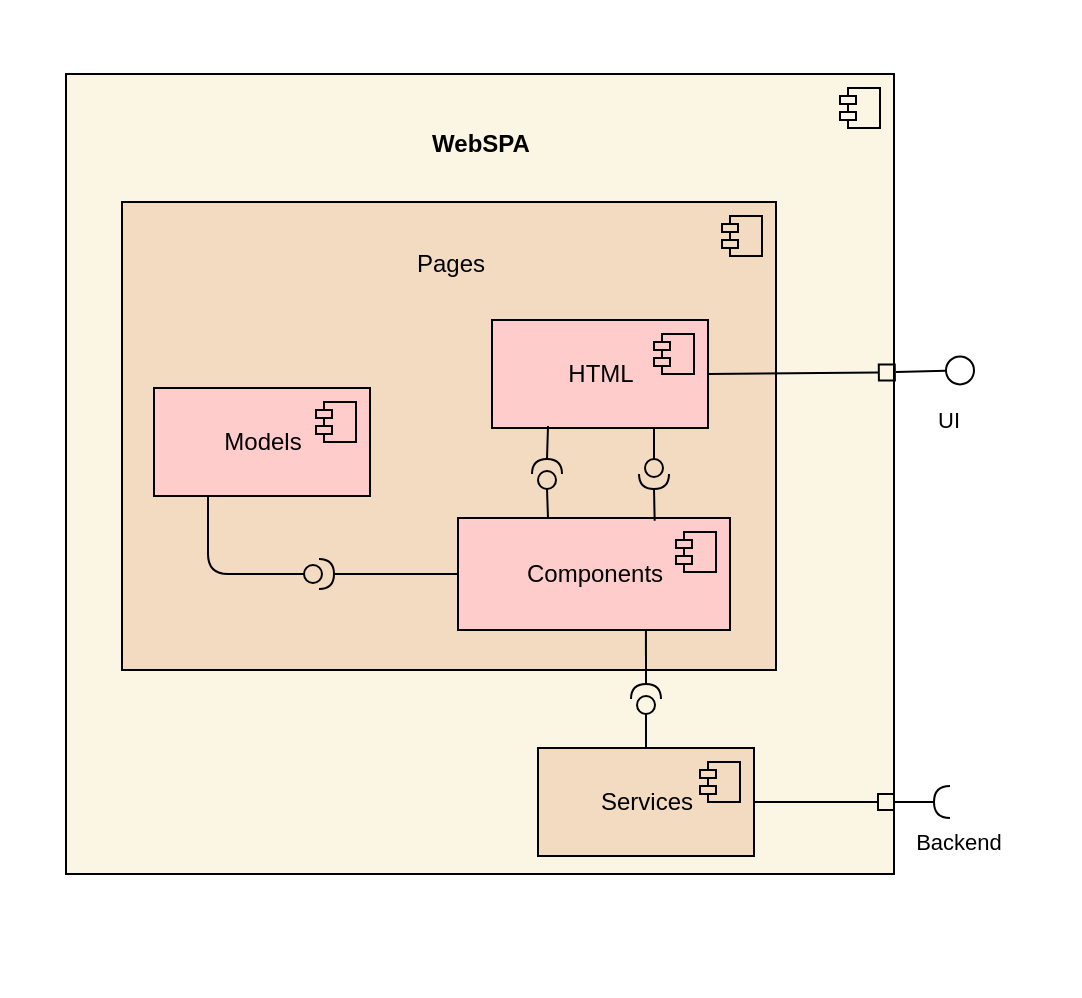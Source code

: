 <mxfile>
    <diagram id="2KhIsbDiPvBkP_OM17Oy" name="Page-1">
        <mxGraphModel dx="678" dy="762" grid="0" gridSize="4" guides="1" tooltips="1" connect="1" arrows="1" fold="1" page="1" pageScale="1" pageWidth="850" pageHeight="1100" background="#FFFFFF" math="0" shadow="0">
            <root>
                <mxCell id="0"/>
                <mxCell id="1" parent="0"/>
                <mxCell id="2" value="&lt;br&gt;&lt;b&gt;WebSPA&lt;br&gt;&lt;br&gt;&lt;br&gt;&lt;br&gt;&lt;br&gt;&lt;br&gt;&lt;br&gt;&lt;br&gt;&lt;br&gt;&lt;br&gt;&lt;br&gt;&lt;br&gt;&lt;br&gt;&lt;br&gt;&lt;br&gt;&lt;br&gt;&lt;br&gt;&lt;br&gt;&lt;br&gt;&lt;br&gt;&lt;br&gt;&lt;br&gt;&lt;br&gt;&lt;br&gt;&lt;br&gt;&lt;/b&gt;" style="html=1;dropTarget=0;fillColor=#fbf6e4;strokeColor=#000000;fontColor=#000000;" parent="1" vertex="1">
                    <mxGeometry x="324" y="91" width="414" height="400" as="geometry"/>
                </mxCell>
                <mxCell id="3" value="" style="shape=module;jettyWidth=8;jettyHeight=4;fillColor=#fbf6e4;strokeColor=#000000;" parent="2" vertex="1">
                    <mxGeometry x="1" width="20" height="20" relative="1" as="geometry">
                        <mxPoint x="-27" y="7" as="offset"/>
                    </mxGeometry>
                </mxCell>
                <mxCell id="45" style="edgeStyle=none;html=1;strokeColor=#000000;fontColor=#000000;endArrow=circle;endFill=0;" parent="1" edge="1">
                    <mxGeometry relative="1" as="geometry">
                        <mxPoint x="779" y="239" as="targetPoint"/>
                        <mxPoint x="739" y="240" as="sourcePoint"/>
                    </mxGeometry>
                </mxCell>
                <mxCell id="46" value="UI" style="edgeLabel;html=1;align=center;verticalAlign=middle;resizable=0;points=[];fontColor=#000000;labelBackgroundColor=none;" parent="45" vertex="1" connectable="0">
                    <mxGeometry x="0.414" y="-5" relative="1" as="geometry">
                        <mxPoint x="-3" y="19" as="offset"/>
                    </mxGeometry>
                </mxCell>
                <mxCell id="51" style="edgeStyle=none;html=1;strokeColor=#000000;fontColor=#000000;endArrow=halfCircle;endFill=0;exitX=1;exitY=0.5;exitDx=0;exitDy=0;" parent="1" edge="1">
                    <mxGeometry relative="1" as="geometry">
                        <mxPoint x="766" y="455" as="targetPoint"/>
                        <mxPoint x="738" y="455" as="sourcePoint"/>
                    </mxGeometry>
                </mxCell>
                <mxCell id="52" value="Backend&lt;br&gt;" style="edgeLabel;html=1;align=center;verticalAlign=middle;resizable=0;points=[];fontColor=#000000;labelBackgroundColor=none;" parent="51" vertex="1" connectable="0">
                    <mxGeometry x="0.866" y="7" relative="1" as="geometry">
                        <mxPoint x="6" y="27" as="offset"/>
                    </mxGeometry>
                </mxCell>
                <mxCell id="112" style="edgeStyle=none;html=1;exitX=1;exitY=0.5;exitDx=0;exitDy=0;entryX=1;entryY=0.5;entryDx=0;entryDy=0;strokeColor=#000000;endArrow=box;endFill=0;" edge="1" parent="1" source="20">
                    <mxGeometry relative="1" as="geometry">
                        <mxPoint x="738" y="455" as="targetPoint"/>
                    </mxGeometry>
                </mxCell>
                <mxCell id="20" value="Services" style="html=1;dropTarget=0;fillColor=#f2dbc0;strokeColor=#000000;fontColor=#000000;" parent="1" vertex="1">
                    <mxGeometry x="560" y="428" width="108" height="54" as="geometry"/>
                </mxCell>
                <mxCell id="21" value="" style="shape=module;jettyWidth=8;jettyHeight=4;fillColor=#f2dbc0;strokeColor=#000000;" parent="20" vertex="1">
                    <mxGeometry x="1" width="20" height="20" relative="1" as="geometry">
                        <mxPoint x="-27" y="7" as="offset"/>
                    </mxGeometry>
                </mxCell>
                <mxCell id="23" value="Pages&lt;br&gt;&lt;br&gt;&lt;br&gt;&lt;br&gt;&lt;br&gt;&lt;br&gt;&lt;br&gt;&lt;br&gt;&lt;br&gt;&lt;br&gt;&lt;br&gt;&lt;br&gt;&lt;br&gt;" style="html=1;dropTarget=0;fillColor=#f2dbc0;strokeColor=#000000;fontColor=#000000;" parent="1" vertex="1">
                    <mxGeometry x="352" y="155" width="327" height="234" as="geometry"/>
                </mxCell>
                <mxCell id="24" value="" style="shape=module;jettyWidth=8;jettyHeight=4;fillColor=#f2dbc0;strokeColor=#000000;" parent="23" vertex="1">
                    <mxGeometry x="1" width="20" height="20" relative="1" as="geometry">
                        <mxPoint x="-27" y="7" as="offset"/>
                    </mxGeometry>
                </mxCell>
                <mxCell id="88" style="edgeStyle=none;html=1;exitX=0;exitY=0.5;exitDx=0;exitDy=0;exitPerimeter=0;entryX=0.5;entryY=0;entryDx=0;entryDy=0;strokeColor=#000000;endArrow=none;endFill=0;" parent="1" source="63" target="20" edge="1">
                    <mxGeometry relative="1" as="geometry"/>
                </mxCell>
                <mxCell id="99" style="edgeStyle=none;html=1;entryX=0.691;entryY=0.805;entryDx=0;entryDy=0;entryPerimeter=0;endArrow=none;endFill=0;strokeColor=#000000;" edge="1" parent="1" source="63" target="97">
                    <mxGeometry relative="1" as="geometry"/>
                </mxCell>
                <mxCell id="63" value="" style="shape=providedRequiredInterface;html=1;verticalLabelPosition=bottom;sketch=0;fillColor=none;strokeColor=#000000;direction=north;" parent="1" vertex="1">
                    <mxGeometry x="606.5" y="396" width="15" height="15" as="geometry"/>
                </mxCell>
                <mxCell id="93" value="Models" style="html=1;dropTarget=0;fillColor=#FFCCCC;strokeColor=#000000;fontColor=#000000;" vertex="1" parent="1">
                    <mxGeometry x="368" y="248" width="108" height="54" as="geometry"/>
                </mxCell>
                <mxCell id="94" value="" style="shape=module;jettyWidth=8;jettyHeight=4;fillColor=#FFCCCC;strokeColor=#000000;" vertex="1" parent="93">
                    <mxGeometry x="1" width="20" height="20" relative="1" as="geometry">
                        <mxPoint x="-27" y="7" as="offset"/>
                    </mxGeometry>
                </mxCell>
                <mxCell id="111" style="edgeStyle=none;html=1;exitX=1;exitY=0.5;exitDx=0;exitDy=0;strokeColor=#000000;endArrow=box;endFill=0;entryX=1.001;entryY=0.373;entryDx=0;entryDy=0;entryPerimeter=0;" edge="1" parent="1" source="95" target="2">
                    <mxGeometry relative="1" as="geometry">
                        <mxPoint x="739" y="242" as="targetPoint"/>
                    </mxGeometry>
                </mxCell>
                <mxCell id="95" value="HTML" style="html=1;dropTarget=0;fillColor=#FFCCCC;strokeColor=#000000;fontColor=#000000;" vertex="1" parent="1">
                    <mxGeometry x="537" y="214" width="108" height="54" as="geometry"/>
                </mxCell>
                <mxCell id="96" value="" style="shape=module;jettyWidth=8;jettyHeight=4;fillColor=#FFCCCC;strokeColor=#000000;" vertex="1" parent="95">
                    <mxGeometry x="1" width="20" height="20" relative="1" as="geometry">
                        <mxPoint x="-27" y="7" as="offset"/>
                    </mxGeometry>
                </mxCell>
                <mxCell id="104" style="edgeStyle=none;html=1;exitX=0;exitY=0.5;exitDx=0;exitDy=0;entryX=1;entryY=0.5;entryDx=0;entryDy=0;entryPerimeter=0;strokeColor=#000000;endArrow=none;endFill=0;" edge="1" parent="1" source="97" target="100">
                    <mxGeometry relative="1" as="geometry"/>
                </mxCell>
                <mxCell id="97" value="Components" style="html=1;dropTarget=0;fillColor=#FFCCCC;strokeColor=#000000;fontColor=#000000;" vertex="1" parent="1">
                    <mxGeometry x="520" y="313" width="136" height="56" as="geometry"/>
                </mxCell>
                <mxCell id="98" value="" style="shape=module;jettyWidth=8;jettyHeight=4;fillColor=#FFCCCC;strokeColor=#000000;" vertex="1" parent="97">
                    <mxGeometry x="1" width="20" height="20" relative="1" as="geometry">
                        <mxPoint x="-27" y="7" as="offset"/>
                    </mxGeometry>
                </mxCell>
                <mxCell id="105" style="edgeStyle=none;html=1;exitX=0;exitY=0.5;exitDx=0;exitDy=0;exitPerimeter=0;entryX=0.25;entryY=1;entryDx=0;entryDy=0;strokeColor=#000000;endArrow=none;endFill=0;" edge="1" parent="1" source="100" target="93">
                    <mxGeometry relative="1" as="geometry">
                        <Array as="points">
                            <mxPoint x="395" y="341"/>
                        </Array>
                    </mxGeometry>
                </mxCell>
                <mxCell id="100" value="" style="shape=providedRequiredInterface;html=1;verticalLabelPosition=bottom;sketch=0;fillColor=none;strokeColor=#000000;direction=east;" vertex="1" parent="1">
                    <mxGeometry x="443" y="333.5" width="15" height="15" as="geometry"/>
                </mxCell>
                <mxCell id="108" style="edgeStyle=none;html=1;exitX=0;exitY=0.5;exitDx=0;exitDy=0;exitPerimeter=0;entryX=0.75;entryY=1;entryDx=0;entryDy=0;strokeColor=#000000;endArrow=none;endFill=0;" edge="1" parent="1" source="101" target="95">
                    <mxGeometry relative="1" as="geometry"/>
                </mxCell>
                <mxCell id="109" style="edgeStyle=none;html=1;exitX=1;exitY=0.5;exitDx=0;exitDy=0;exitPerimeter=0;entryX=0.723;entryY=0.024;entryDx=0;entryDy=0;entryPerimeter=0;strokeColor=#000000;endArrow=none;endFill=0;" edge="1" parent="1" source="101" target="97">
                    <mxGeometry relative="1" as="geometry"/>
                </mxCell>
                <mxCell id="101" value="" style="shape=providedRequiredInterface;html=1;verticalLabelPosition=bottom;sketch=0;fillColor=none;strokeColor=#000000;direction=south;" vertex="1" parent="1">
                    <mxGeometry x="610.5" y="283.5" width="15" height="15" as="geometry"/>
                </mxCell>
                <mxCell id="106" style="edgeStyle=none;html=1;exitX=1;exitY=0.5;exitDx=0;exitDy=0;exitPerimeter=0;strokeColor=#000000;endArrow=none;endFill=0;" edge="1" parent="1" source="102">
                    <mxGeometry relative="1" as="geometry">
                        <mxPoint x="565" y="267" as="targetPoint"/>
                    </mxGeometry>
                </mxCell>
                <mxCell id="107" style="edgeStyle=none;html=1;exitX=0;exitY=0.5;exitDx=0;exitDy=0;exitPerimeter=0;entryX=0.331;entryY=0.009;entryDx=0;entryDy=0;entryPerimeter=0;strokeColor=#000000;endArrow=none;endFill=0;" edge="1" parent="1" source="102" target="97">
                    <mxGeometry relative="1" as="geometry"/>
                </mxCell>
                <mxCell id="102" value="" style="shape=providedRequiredInterface;html=1;verticalLabelPosition=bottom;sketch=0;fillColor=none;strokeColor=#000000;direction=north;" vertex="1" parent="1">
                    <mxGeometry x="557" y="283.5" width="15" height="15" as="geometry"/>
                </mxCell>
                <mxCell id="113" value="" style="whiteSpace=wrap;html=1;strokeColor=none;fontColor=#000000;fillColor=none;" vertex="1" parent="1">
                    <mxGeometry x="291" y="54" width="540" height="498" as="geometry"/>
                </mxCell>
            </root>
        </mxGraphModel>
    </diagram>
</mxfile>